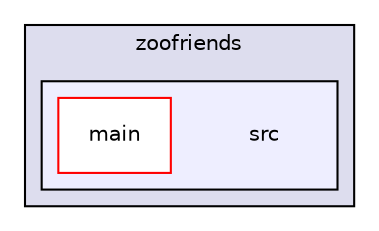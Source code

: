 digraph "C:/Users/denis/Desktop/gfs/mvnZoo/zoofriends/src" {
  compound=true
  node [ fontsize="10", fontname="Helvetica"];
  edge [ labelfontsize="10", labelfontname="Helvetica"];
  subgraph clusterdir_fcec3ef0851e42ca8e3a8ffe37c21ec2 {
    graph [ bgcolor="#ddddee", pencolor="black", label="zoofriends" fontname="Helvetica", fontsize="10", URL="dir_fcec3ef0851e42ca8e3a8ffe37c21ec2.html"]
  subgraph clusterdir_bfde268abee3adb063197b74a693cf50 {
    graph [ bgcolor="#eeeeff", pencolor="black", label="" URL="dir_bfde268abee3adb063197b74a693cf50.html"];
    dir_bfde268abee3adb063197b74a693cf50 [shape=plaintext label="src"];
    dir_9048ef4a33ad484d39d77204119d0096 [shape=box label="main" color="red" fillcolor="white" style="filled" URL="dir_9048ef4a33ad484d39d77204119d0096.html"];
  }
  }
}
